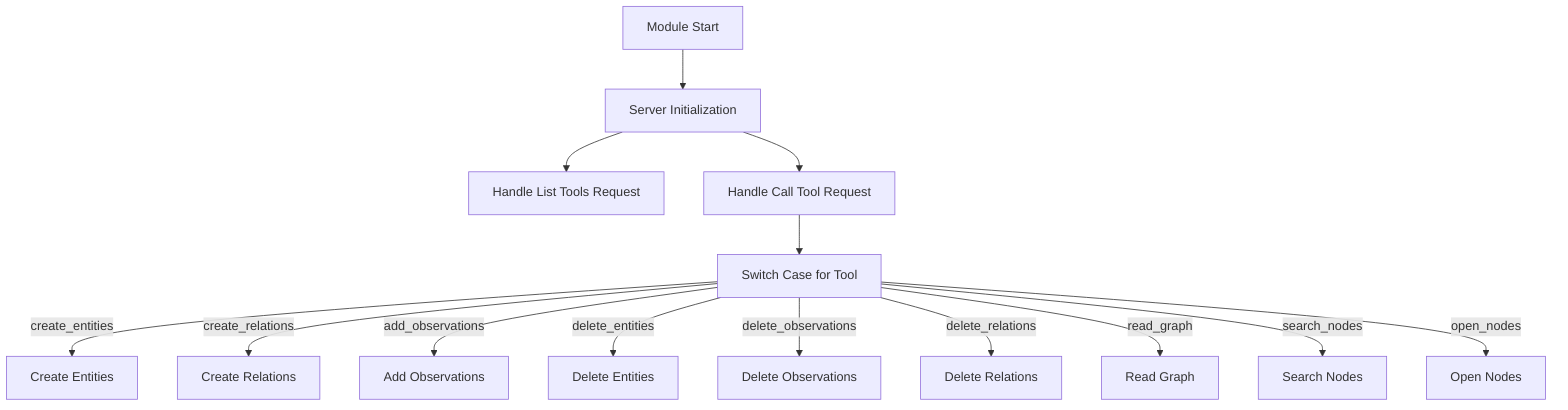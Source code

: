 flowchart TD
    A[Module Start] --> B[Server Initialization]
    B --> C[Handle List Tools Request]
    B --> D[Handle Call Tool Request]
    D --> E[Switch Case for Tool]
    E -- create_entities --> F[Create Entities]
    E -- create_relations --> G[Create Relations]
    E -- add_observations --> H[Add Observations]
    E -- delete_entities --> I[Delete Entities]
    E -- delete_observations --> J[Delete Observations]
    E -- delete_relations --> K[Delete Relations]
    E -- read_graph --> L[Read Graph]
    E -- search_nodes --> M[Search Nodes]
    E -- open_nodes --> N[Open Nodes]